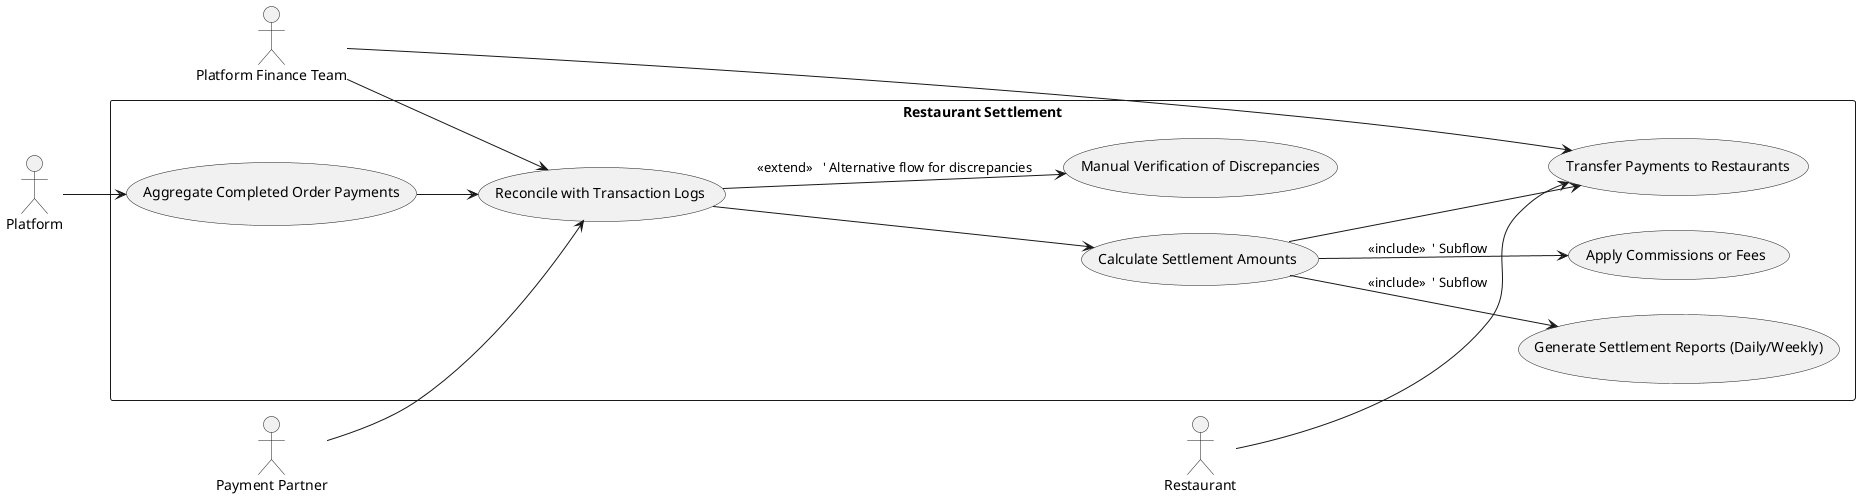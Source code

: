 @startuml
left to right direction

actor "Platform Finance Team" as FT
actor "Payment Partner" as PP
actor "Restaurant" as R
actor "Platform" as P

rectangle "Restaurant Settlement" {
  usecase "Aggregate Completed Order Payments" as UC1
  usecase "Reconcile with Transaction Logs" as UC2
  usecase "Calculate Settlement Amounts" as UC3
  usecase "Transfer Payments to Restaurants" as UC4
  usecase "Generate Settlement Reports (Daily/Weekly)" as UC5
  usecase "Apply Commissions or Fees" as UC6
  usecase "Manual Verification of Discrepancies" as UC7
}

P --> UC1
UC1 --> UC2
FT --> UC2
PP --> UC2
UC2 --> UC3
UC3 --> UC4
FT --> UC4
R --> UC4

UC3 --> UC5 : <<include>>  ' Subflow
UC3 --> UC6 : <<include>>  ' Subflow

UC2 --> UC7 : <<extend>>   ' Alternative flow for discrepancies

@enduml
